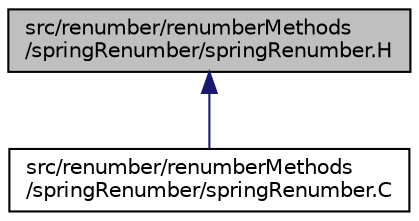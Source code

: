 digraph "src/renumber/renumberMethods/springRenumber/springRenumber.H"
{
  bgcolor="transparent";
  edge [fontname="Helvetica",fontsize="10",labelfontname="Helvetica",labelfontsize="10"];
  node [fontname="Helvetica",fontsize="10",shape=record];
  Node238 [label="src/renumber/renumberMethods\l/springRenumber/springRenumber.H",height=0.2,width=0.4,color="black", fillcolor="grey75", style="filled", fontcolor="black"];
  Node238 -> Node239 [dir="back",color="midnightblue",fontsize="10",style="solid",fontname="Helvetica"];
  Node239 [label="src/renumber/renumberMethods\l/springRenumber/springRenumber.C",height=0.2,width=0.4,color="black",URL="$a14522.html"];
}
